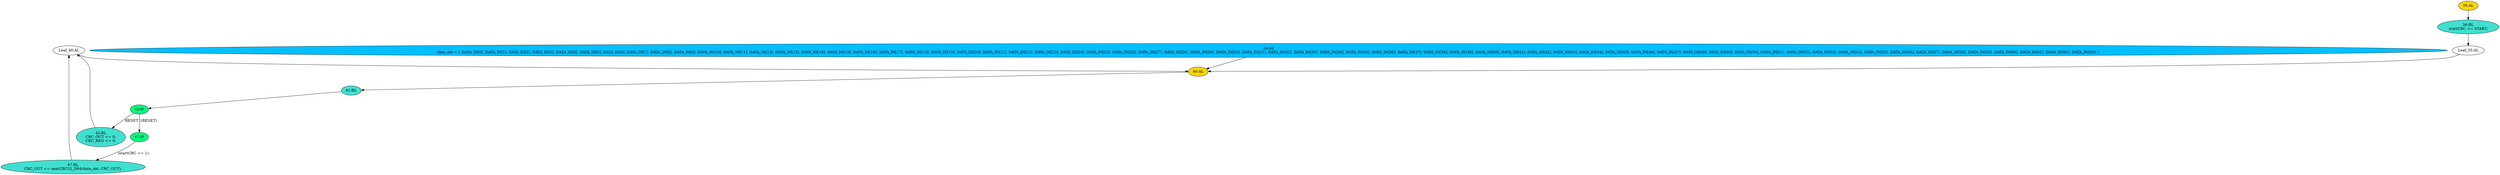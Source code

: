 strict digraph "compose( ,  )" {
	node [label="\N"];
	"Leaf_40:AL"	 [def_var="['CRC_OUT', 'CRC_REG']",
		label="Leaf_40:AL"];
	"40:AL"	 [ast="<pyverilog.vparser.ast.Always object at 0x7f2df2094e10>",
		clk_sens=False,
		fillcolor=gold,
		label="40:AL",
		sens="['CLK', 'RESET']",
		statements="[]",
		style=filled,
		typ=Always,
		use_var="['RESET', 'CRC_OUT', 'startCRC', 'nextCRC32_D64', 'data_del']"];
	"Leaf_40:AL" -> "40:AL";
	"42:IF"	 [ast="<pyverilog.vparser.ast.IfStatement object at 0x7f2df249e1d0>",
		fillcolor=springgreen,
		label="42:IF",
		statements="[]",
		style=filled,
		typ=IfStatement];
	"47:IF"	 [ast="<pyverilog.vparser.ast.IfStatement object at 0x7f2df249e310>",
		fillcolor=springgreen,
		label="47:IF",
		statements="[]",
		style=filled,
		typ=IfStatement];
	"42:IF" -> "47:IF"	 [cond="['RESET']",
		label="!(RESET)",
		lineno=42];
	"42:BL"	 [ast="<pyverilog.vparser.ast.Block object at 0x7f2df2094f90>",
		fillcolor=turquoise,
		label="42:BL
CRC_OUT <= 0;
CRC_REG <= 0;",
		statements="[<pyverilog.vparser.ast.NonblockingSubstitution object at 0x7f2df2094fd0>, <pyverilog.vparser.ast.NonblockingSubstitution object \
at 0x7f2df249e150>]",
		style=filled,
		typ=Block];
	"42:IF" -> "42:BL"	 [cond="['RESET']",
		label=RESET,
		lineno=42];
	"24:AS"	 [ast="<pyverilog.vparser.ast.Assign object at 0x7f2df2094810>",
		def_var="['data_del']",
		fillcolor=deepskyblue,
		label="24:AS
data_del = { DATA_IN[0], DATA_IN[1], DATA_IN[2], DATA_IN[3], DATA_IN[4], DATA_IN[5], DATA_IN[6], DATA_IN[7], DATA_IN[8], DATA_\
IN[9], DATA_IN[10], DATA_IN[11], DATA_IN[12], DATA_IN[13], DATA_IN[14], DATA_IN[15], DATA_IN[16], DATA_IN[17], DATA_IN[18], DATA_\
IN[19], DATA_IN[20], DATA_IN[21], DATA_IN[22], DATA_IN[23], DATA_IN[24], DATA_IN[25], DATA_IN[26], DATA_IN[27], DATA_IN[28], DATA_\
IN[29], DATA_IN[30], DATA_IN[31], DATA_IN[32], DATA_IN[33], DATA_IN[34], DATA_IN[35], DATA_IN[36], DATA_IN[37], DATA_IN[38], DATA_\
IN[39], DATA_IN[40], DATA_IN[41], DATA_IN[42], DATA_IN[43], DATA_IN[44], DATA_IN[45], DATA_IN[46], DATA_IN[47], DATA_IN[48], DATA_\
IN[49], DATA_IN[50], DATA_IN[51], DATA_IN[52], DATA_IN[53], DATA_IN[54], DATA_IN[55], DATA_IN[56], DATA_IN[57], DATA_IN[58], DATA_\
IN[59], DATA_IN[60], DATA_IN[61], DATA_IN[62], DATA_IN[63] };",
		statements="[]",
		style=filled,
		typ=Assign,
		use_var="['DATA_IN', 'DATA_IN', 'DATA_IN', 'DATA_IN', 'DATA_IN', 'DATA_IN', 'DATA_IN', 'DATA_IN', 'DATA_IN', 'DATA_IN', 'DATA_IN', 'DATA_\
IN', 'DATA_IN', 'DATA_IN', 'DATA_IN', 'DATA_IN', 'DATA_IN', 'DATA_IN', 'DATA_IN', 'DATA_IN', 'DATA_IN', 'DATA_IN', 'DATA_IN', 'DATA_\
IN', 'DATA_IN', 'DATA_IN', 'DATA_IN', 'DATA_IN', 'DATA_IN', 'DATA_IN', 'DATA_IN', 'DATA_IN', 'DATA_IN', 'DATA_IN', 'DATA_IN', 'DATA_\
IN', 'DATA_IN', 'DATA_IN', 'DATA_IN', 'DATA_IN', 'DATA_IN', 'DATA_IN', 'DATA_IN', 'DATA_IN', 'DATA_IN', 'DATA_IN', 'DATA_IN', 'DATA_\
IN', 'DATA_IN', 'DATA_IN', 'DATA_IN', 'DATA_IN', 'DATA_IN', 'DATA_IN', 'DATA_IN', 'DATA_IN', 'DATA_IN', 'DATA_IN', 'DATA_IN', 'DATA_\
IN', 'DATA_IN', 'DATA_IN', 'DATA_IN', 'DATA_IN']"];
	"24:AS" -> "40:AL";
	"47:BL"	 [ast="<pyverilog.vparser.ast.Block object at 0x7f2df249e350>",
		fillcolor=turquoise,
		label="47:BL
CRC_OUT <= nextCRC32_D64(data_del, CRC_OUT);",
		statements="[<pyverilog.vparser.ast.NonblockingSubstitution object at 0x7f2df249e590>]",
		style=filled,
		typ=Block];
	"47:IF" -> "47:BL"	 [cond="['startCRC']",
		label="(startCRC == 1)",
		lineno=47];
	"47:BL" -> "Leaf_40:AL"	 [cond="[]",
		lineno=None];
	"35:AL"	 [ast="<pyverilog.vparser.ast.Always object at 0x7f2df2094a90>",
		clk_sens=False,
		fillcolor=gold,
		label="35:AL",
		sens="['START']",
		statements="[]",
		style=filled,
		typ=Always,
		use_var="['START']"];
	"36:BL"	 [ast="<pyverilog.vparser.ast.Block object at 0x7f2df2094950>",
		fillcolor=turquoise,
		label="36:BL
startCRC <= START;",
		statements="[<pyverilog.vparser.ast.NonblockingSubstitution object at 0x7f2df2094b50>]",
		style=filled,
		typ=Block];
	"35:AL" -> "36:BL"	 [cond="[]",
		lineno=None];
	"41:BL"	 [ast="<pyverilog.vparser.ast.Block object at 0x7f2df2094dd0>",
		fillcolor=turquoise,
		label="41:BL",
		statements="[]",
		style=filled,
		typ=Block];
	"41:BL" -> "42:IF"	 [cond="[]",
		lineno=None];
	"40:AL" -> "41:BL"	 [cond="[]",
		lineno=None];
	"Leaf_35:AL"	 [def_var="['startCRC']",
		label="Leaf_35:AL"];
	"Leaf_35:AL" -> "40:AL";
	"36:BL" -> "Leaf_35:AL"	 [cond="[]",
		lineno=None];
	"42:BL" -> "Leaf_40:AL"	 [cond="[]",
		lineno=None];
}

